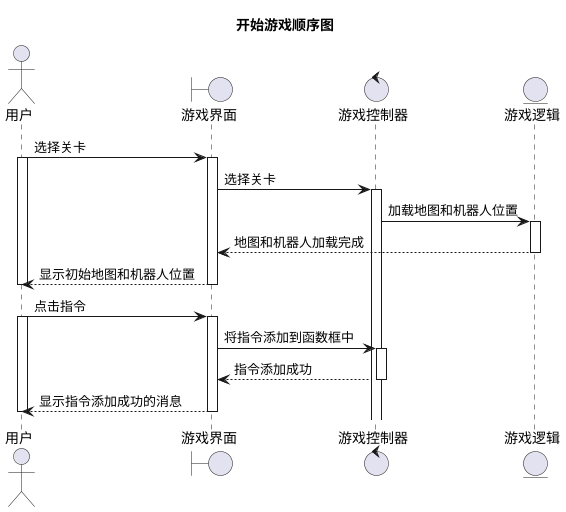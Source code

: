 '最终版
@startuml
title 开始游戏顺序图

actor 用户
boundary 游戏界面
control 游戏控制器
entity 游戏逻辑

用户 -> 游戏界面: 选择关卡
activate 用户
activate 游戏界面

游戏界面 -> 游戏控制器: 选择关卡
activate 游戏控制器

游戏控制器 -> 游戏逻辑: 加载地图和机器人位置
activate 游戏逻辑

游戏逻辑 --> 游戏界面: 地图和机器人加载完成
deactivate 游戏逻辑

游戏界面 --> 用户: 显示初始地图和机器人位置
deactivate 游戏界面
deactivate 用户

用户 -> 游戏界面: 点击指令
activate 用户
activate 游戏界面

游戏界面 -> 游戏控制器: 将指令添加到函数框中
activate 游戏控制器

游戏控制器 --> 游戏界面: 指令添加成功
deactivate 游戏控制器

游戏界面 --> 用户: 显示指令添加成功的消息
deactivate 游戏界面
deactivate 用户

@enduml
